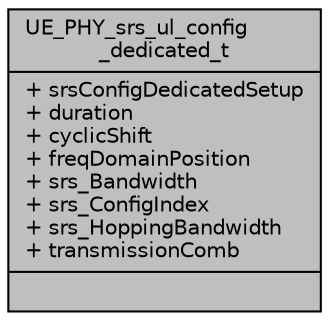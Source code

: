 digraph "UE_PHY_srs_ul_config_dedicated_t"
{
 // LATEX_PDF_SIZE
  edge [fontname="Helvetica",fontsize="10",labelfontname="Helvetica",labelfontsize="10"];
  node [fontname="Helvetica",fontsize="10",shape=record];
  Node1 [label="{UE_PHY_srs_ul_config\l_dedicated_t\n|+ srsConfigDedicatedSetup\l+ duration\l+ cyclicShift\l+ freqDomainPosition\l+ srs_Bandwidth\l+ srs_ConfigIndex\l+ srs_HoppingBandwidth\l+ transmissionComb\l|}",height=0.2,width=0.4,color="black", fillcolor="grey75", style="filled", fontcolor="black",tooltip=" "];
}
